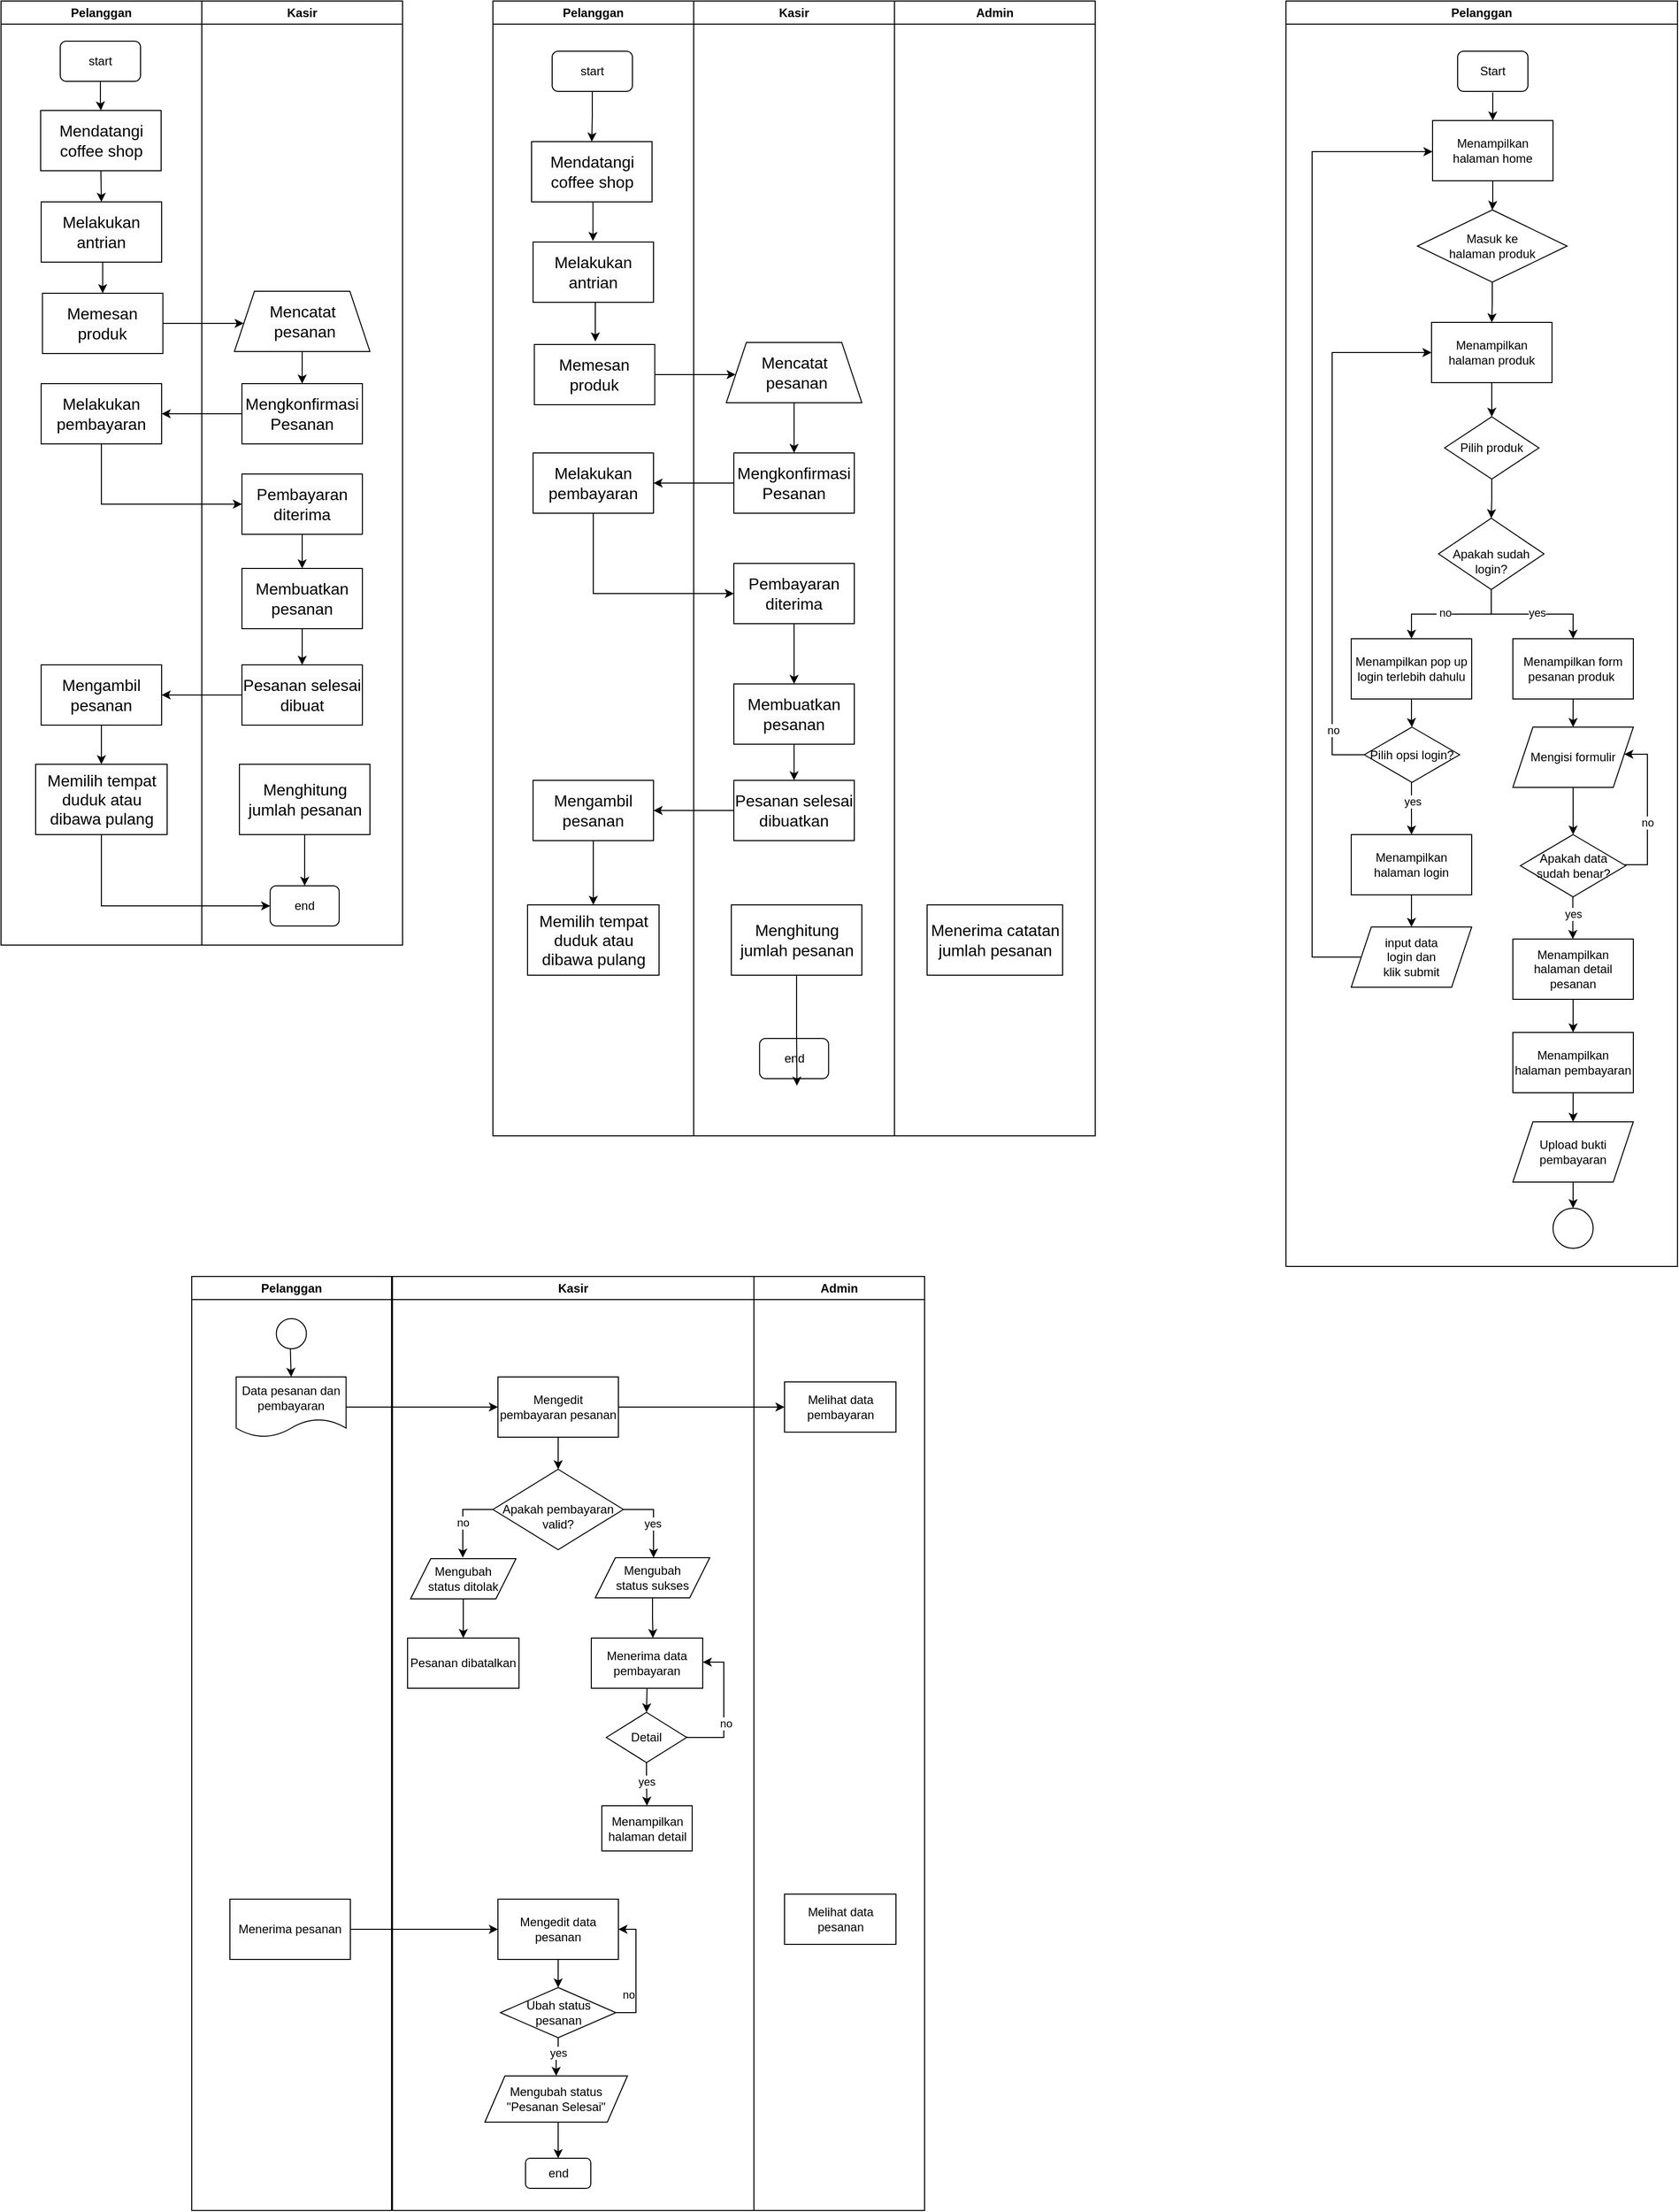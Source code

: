 <mxfile version="22.1.8" type="github">
  <diagram name="arsi -berjalan" id="NJvHbYUtmTnHZ8qLv1Gm">
    <mxGraphModel dx="1706" dy="1086" grid="1" gridSize="10" guides="1" tooltips="1" connect="1" arrows="1" fold="1" page="1" pageScale="1" pageWidth="827" pageHeight="1169" math="0" shadow="0">
      <root>
        <mxCell id="0" />
        <mxCell id="1" parent="0" />
        <mxCell id="jcb7iHF1FWQuhyqtT_9i-1" value="Pelanggan" style="swimlane;whiteSpace=wrap;html=1;" parent="1" vertex="1">
          <mxGeometry x="80" y="80" width="200" height="940" as="geometry" />
        </mxCell>
        <mxCell id="jcb7iHF1FWQuhyqtT_9i-131" style="edgeStyle=orthogonalEdgeStyle;rounded=0;orthogonalLoop=1;jettySize=auto;html=1;exitX=0.5;exitY=1;exitDx=0;exitDy=0;entryX=0.5;entryY=0;entryDx=0;entryDy=0;" parent="jcb7iHF1FWQuhyqtT_9i-1" source="jcb7iHF1FWQuhyqtT_9i-12" target="jcb7iHF1FWQuhyqtT_9i-31" edge="1">
          <mxGeometry relative="1" as="geometry" />
        </mxCell>
        <mxCell id="jcb7iHF1FWQuhyqtT_9i-12" value="&lt;span style=&quot;color: rgb(0, 0, 0); font-family: Helvetica; font-size: 16px; font-style: normal; font-variant-ligatures: normal; font-variant-caps: normal; font-weight: 400; letter-spacing: normal; orphans: 2; text-align: center; text-indent: 0px; text-transform: none; widows: 2; word-spacing: 0px; -webkit-text-stroke-width: 0px; background-color: rgb(251, 251, 251); text-decoration-thickness: initial; text-decoration-style: initial; text-decoration-color: initial; float: none; display: inline !important;&quot;&gt;Mendatangi coffee shop&lt;/span&gt;" style="rounded=0;whiteSpace=wrap;html=1;" parent="jcb7iHF1FWQuhyqtT_9i-1" vertex="1">
          <mxGeometry x="39.5" y="109" width="120" height="60" as="geometry" />
        </mxCell>
        <mxCell id="jcb7iHF1FWQuhyqtT_9i-14" value="&lt;span style=&quot;color: rgb(0, 0, 0); font-family: Helvetica; font-size: 16px; font-style: normal; font-variant-ligatures: normal; font-variant-caps: normal; font-weight: 400; letter-spacing: normal; orphans: 2; text-align: center; text-indent: 0px; text-transform: none; widows: 2; word-spacing: 0px; -webkit-text-stroke-width: 0px; background-color: rgb(251, 251, 251); text-decoration-thickness: initial; text-decoration-style: initial; text-decoration-color: initial; float: none; display: inline !important;&quot;&gt;Memesan produk&lt;/span&gt;" style="rounded=0;whiteSpace=wrap;html=1;" parent="jcb7iHF1FWQuhyqtT_9i-1" vertex="1">
          <mxGeometry x="41.27" y="291" width="120" height="60" as="geometry" />
        </mxCell>
        <mxCell id="jcb7iHF1FWQuhyqtT_9i-19" style="edgeStyle=orthogonalEdgeStyle;rounded=0;orthogonalLoop=1;jettySize=auto;html=1;entryX=0.5;entryY=0;entryDx=0;entryDy=0;" parent="jcb7iHF1FWQuhyqtT_9i-1" source="jcb7iHF1FWQuhyqtT_9i-20" target="jcb7iHF1FWQuhyqtT_9i-12" edge="1">
          <mxGeometry relative="1" as="geometry" />
        </mxCell>
        <mxCell id="jcb7iHF1FWQuhyqtT_9i-20" value="start" style="rounded=1;whiteSpace=wrap;html=1;" parent="jcb7iHF1FWQuhyqtT_9i-1" vertex="1">
          <mxGeometry x="59" y="40" width="80" height="40" as="geometry" />
        </mxCell>
        <mxCell id="jcb7iHF1FWQuhyqtT_9i-133" style="edgeStyle=orthogonalEdgeStyle;rounded=0;orthogonalLoop=1;jettySize=auto;html=1;exitX=0.5;exitY=1;exitDx=0;exitDy=0;entryX=0.5;entryY=0;entryDx=0;entryDy=0;" parent="jcb7iHF1FWQuhyqtT_9i-1" source="jcb7iHF1FWQuhyqtT_9i-31" target="jcb7iHF1FWQuhyqtT_9i-14" edge="1">
          <mxGeometry relative="1" as="geometry" />
        </mxCell>
        <mxCell id="jcb7iHF1FWQuhyqtT_9i-31" value="&lt;span style=&quot;color: rgb(0, 0, 0); font-family: Helvetica; font-size: 16px; font-style: normal; font-variant-ligatures: normal; font-variant-caps: normal; font-weight: 400; letter-spacing: normal; orphans: 2; text-align: center; text-indent: 0px; text-transform: none; widows: 2; word-spacing: 0px; -webkit-text-stroke-width: 0px; background-color: rgb(251, 251, 251); text-decoration-thickness: initial; text-decoration-style: initial; text-decoration-color: initial; float: none; display: inline !important;&quot;&gt;Melakukan antrian&lt;/span&gt;" style="rounded=0;whiteSpace=wrap;html=1;" parent="jcb7iHF1FWQuhyqtT_9i-1" vertex="1">
          <mxGeometry x="40" y="200" width="120" height="60" as="geometry" />
        </mxCell>
        <mxCell id="jcb7iHF1FWQuhyqtT_9i-77" value="&lt;span style=&quot;color: rgb(0, 0, 0); font-family: Helvetica; font-size: 16px; font-style: normal; font-variant-ligatures: normal; font-variant-caps: normal; font-weight: 400; letter-spacing: normal; orphans: 2; text-align: center; text-indent: 0px; text-transform: none; widows: 2; word-spacing: 0px; -webkit-text-stroke-width: 0px; background-color: rgb(251, 251, 251); text-decoration-thickness: initial; text-decoration-style: initial; text-decoration-color: initial; float: none; display: inline !important;&quot;&gt;Melakukan pembayaran&lt;/span&gt;" style="rounded=0;whiteSpace=wrap;html=1;" parent="jcb7iHF1FWQuhyqtT_9i-1" vertex="1">
          <mxGeometry x="40" y="381" width="120" height="60" as="geometry" />
        </mxCell>
        <mxCell id="jcb7iHF1FWQuhyqtT_9i-93" style="edgeStyle=orthogonalEdgeStyle;rounded=0;orthogonalLoop=1;jettySize=auto;html=1;exitX=0.5;exitY=1;exitDx=0;exitDy=0;" parent="jcb7iHF1FWQuhyqtT_9i-1" source="jcb7iHF1FWQuhyqtT_9i-79" target="jcb7iHF1FWQuhyqtT_9i-88" edge="1">
          <mxGeometry relative="1" as="geometry" />
        </mxCell>
        <mxCell id="jcb7iHF1FWQuhyqtT_9i-79" value="&lt;span style=&quot;color: rgb(0, 0, 0); font-family: Helvetica; font-size: 16px; font-style: normal; font-variant-ligatures: normal; font-variant-caps: normal; font-weight: 400; letter-spacing: normal; orphans: 2; text-align: center; text-indent: 0px; text-transform: none; widows: 2; word-spacing: 0px; -webkit-text-stroke-width: 0px; background-color: rgb(251, 251, 251); text-decoration-thickness: initial; text-decoration-style: initial; text-decoration-color: initial; float: none; display: inline !important;&quot;&gt;Mengambil pesanan&lt;/span&gt;" style="rounded=0;whiteSpace=wrap;html=1;" parent="jcb7iHF1FWQuhyqtT_9i-1" vertex="1">
          <mxGeometry x="40" y="661" width="120" height="60" as="geometry" />
        </mxCell>
        <mxCell id="jcb7iHF1FWQuhyqtT_9i-88" value="&lt;span style=&quot;color: rgb(0, 0, 0); font-family: Helvetica; font-size: 16px; font-style: normal; font-variant-ligatures: normal; font-variant-caps: normal; font-weight: 400; letter-spacing: normal; orphans: 2; text-align: center; text-indent: 0px; text-transform: none; widows: 2; word-spacing: 0px; -webkit-text-stroke-width: 0px; background-color: rgb(251, 251, 251); text-decoration-thickness: initial; text-decoration-style: initial; text-decoration-color: initial; float: none; display: inline !important;&quot;&gt;Memilih tempat duduk atau dibawa pulang&lt;/span&gt;" style="rounded=0;whiteSpace=wrap;html=1;" parent="jcb7iHF1FWQuhyqtT_9i-1" vertex="1">
          <mxGeometry x="34.5" y="760" width="131" height="70" as="geometry" />
        </mxCell>
        <mxCell id="jcb7iHF1FWQuhyqtT_9i-21" value="Kasir" style="swimlane;whiteSpace=wrap;html=1;" parent="1" vertex="1">
          <mxGeometry x="280" y="80" width="200" height="940" as="geometry" />
        </mxCell>
        <mxCell id="jcb7iHF1FWQuhyqtT_9i-70" value="&lt;span style=&quot;font-size: 16px;&quot;&gt;Mencatat Form pesanan&lt;/span&gt;" style="shape=document;whiteSpace=wrap;html=1;boundedLbl=1;" parent="jcb7iHF1FWQuhyqtT_9i-21" vertex="1">
          <mxGeometry x="53.75" y="305" width="92" height="40" as="geometry" />
        </mxCell>
        <mxCell id="jcb7iHF1FWQuhyqtT_9i-76" style="edgeStyle=orthogonalEdgeStyle;rounded=0;orthogonalLoop=1;jettySize=auto;html=1;exitX=0.5;exitY=1;exitDx=0;exitDy=0;" parent="jcb7iHF1FWQuhyqtT_9i-21" source="jcb7iHF1FWQuhyqtT_9i-74" target="jcb7iHF1FWQuhyqtT_9i-15" edge="1">
          <mxGeometry relative="1" as="geometry" />
        </mxCell>
        <mxCell id="jcb7iHF1FWQuhyqtT_9i-74" value="&lt;span style=&quot;color: rgb(0, 0, 0); font-family: Helvetica; font-size: 16px; font-style: normal; font-variant-ligatures: normal; font-variant-caps: normal; font-weight: 400; letter-spacing: normal; orphans: 2; text-align: center; text-indent: 0px; text-transform: none; widows: 2; word-spacing: 0px; -webkit-text-stroke-width: 0px; background-color: rgb(251, 251, 251); text-decoration-thickness: initial; text-decoration-style: initial; text-decoration-color: initial; float: none; display: inline !important;&quot;&gt;Mencatat&lt;br&gt;&amp;nbsp;pesanan&lt;/span&gt;" style="shape=trapezoid;perimeter=trapezoidPerimeter;whiteSpace=wrap;html=1;fixedSize=1;" parent="jcb7iHF1FWQuhyqtT_9i-21" vertex="1">
          <mxGeometry x="32.5" y="289" width="135" height="60" as="geometry" />
        </mxCell>
        <mxCell id="jcb7iHF1FWQuhyqtT_9i-46" value="end" style="rounded=1;whiteSpace=wrap;html=1;" parent="jcb7iHF1FWQuhyqtT_9i-21" vertex="1">
          <mxGeometry x="68.12" y="881" width="68.75" height="40" as="geometry" />
        </mxCell>
        <mxCell id="jcb7iHF1FWQuhyqtT_9i-15" value="&lt;span style=&quot;color: rgb(0, 0, 0); font-family: Helvetica; font-size: 16px; font-style: normal; font-variant-ligatures: normal; font-variant-caps: normal; font-weight: 400; letter-spacing: normal; orphans: 2; text-align: center; text-indent: 0px; text-transform: none; widows: 2; word-spacing: 0px; -webkit-text-stroke-width: 0px; background-color: rgb(251, 251, 251); text-decoration-thickness: initial; text-decoration-style: initial; text-decoration-color: initial; float: none; display: inline !important;&quot;&gt;Mengkonfirmasi Pesanan&lt;/span&gt;" style="rounded=0;whiteSpace=wrap;html=1;" parent="jcb7iHF1FWQuhyqtT_9i-21" vertex="1">
          <mxGeometry x="40" y="381" width="120" height="60" as="geometry" />
        </mxCell>
        <mxCell id="jcb7iHF1FWQuhyqtT_9i-85" style="edgeStyle=orthogonalEdgeStyle;rounded=0;orthogonalLoop=1;jettySize=auto;html=1;exitX=0.5;exitY=1;exitDx=0;exitDy=0;" parent="jcb7iHF1FWQuhyqtT_9i-21" source="jcb7iHF1FWQuhyqtT_9i-81" target="jcb7iHF1FWQuhyqtT_9i-84" edge="1">
          <mxGeometry relative="1" as="geometry" />
        </mxCell>
        <mxCell id="jcb7iHF1FWQuhyqtT_9i-81" value="&lt;span style=&quot;color: rgb(0, 0, 0); font-family: Helvetica; font-size: 16px; font-style: normal; font-variant-ligatures: normal; font-variant-caps: normal; font-weight: 400; letter-spacing: normal; orphans: 2; text-align: center; text-indent: 0px; text-transform: none; widows: 2; word-spacing: 0px; -webkit-text-stroke-width: 0px; background-color: rgb(251, 251, 251); text-decoration-thickness: initial; text-decoration-style: initial; text-decoration-color: initial; float: none; display: inline !important;&quot;&gt;Pembayaran diterima&lt;/span&gt;" style="rounded=0;whiteSpace=wrap;html=1;" parent="jcb7iHF1FWQuhyqtT_9i-21" vertex="1">
          <mxGeometry x="40" y="471" width="120" height="60" as="geometry" />
        </mxCell>
        <mxCell id="jcb7iHF1FWQuhyqtT_9i-97" style="edgeStyle=orthogonalEdgeStyle;rounded=0;orthogonalLoop=1;jettySize=auto;html=1;exitX=0.5;exitY=1;exitDx=0;exitDy=0;entryX=0.5;entryY=0;entryDx=0;entryDy=0;" parent="jcb7iHF1FWQuhyqtT_9i-21" source="jcb7iHF1FWQuhyqtT_9i-84" target="jcb7iHF1FWQuhyqtT_9i-86" edge="1">
          <mxGeometry relative="1" as="geometry" />
        </mxCell>
        <mxCell id="jcb7iHF1FWQuhyqtT_9i-84" value="&lt;span style=&quot;color: rgb(0, 0, 0); font-family: Helvetica; font-size: 16px; font-style: normal; font-variant-ligatures: normal; font-variant-caps: normal; font-weight: 400; letter-spacing: normal; orphans: 2; text-align: center; text-indent: 0px; text-transform: none; widows: 2; word-spacing: 0px; -webkit-text-stroke-width: 0px; background-color: rgb(251, 251, 251); text-decoration-thickness: initial; text-decoration-style: initial; text-decoration-color: initial; float: none; display: inline !important;&quot;&gt;Membuatkan pesanan&lt;/span&gt;" style="rounded=0;whiteSpace=wrap;html=1;" parent="jcb7iHF1FWQuhyqtT_9i-21" vertex="1">
          <mxGeometry x="40" y="565" width="120" height="60" as="geometry" />
        </mxCell>
        <mxCell id="jcb7iHF1FWQuhyqtT_9i-86" value="&lt;span style=&quot;color: rgb(0, 0, 0); font-family: Helvetica; font-size: 16px; font-style: normal; font-variant-ligatures: normal; font-variant-caps: normal; font-weight: 400; letter-spacing: normal; orphans: 2; text-align: center; text-indent: 0px; text-transform: none; widows: 2; word-spacing: 0px; -webkit-text-stroke-width: 0px; background-color: rgb(251, 251, 251); text-decoration-thickness: initial; text-decoration-style: initial; text-decoration-color: initial; float: none; display: inline !important;&quot;&gt;Pesanan selesai dibuat&lt;/span&gt;" style="rounded=0;whiteSpace=wrap;html=1;" parent="jcb7iHF1FWQuhyqtT_9i-21" vertex="1">
          <mxGeometry x="40" y="661" width="120" height="60" as="geometry" />
        </mxCell>
        <mxCell id="jcb7iHF1FWQuhyqtT_9i-134" style="edgeStyle=orthogonalEdgeStyle;rounded=0;orthogonalLoop=1;jettySize=auto;html=1;exitX=0.5;exitY=1;exitDx=0;exitDy=0;" parent="jcb7iHF1FWQuhyqtT_9i-21" source="jcb7iHF1FWQuhyqtT_9i-94" target="jcb7iHF1FWQuhyqtT_9i-46" edge="1">
          <mxGeometry relative="1" as="geometry" />
        </mxCell>
        <mxCell id="jcb7iHF1FWQuhyqtT_9i-94" value="&lt;span style=&quot;color: rgb(0, 0, 0); font-family: Helvetica; font-size: 16px; font-style: normal; font-variant-ligatures: normal; font-variant-caps: normal; font-weight: 400; letter-spacing: normal; orphans: 2; text-align: center; text-indent: 0px; text-transform: none; widows: 2; word-spacing: 0px; -webkit-text-stroke-width: 0px; background-color: rgb(251, 251, 251); text-decoration-thickness: initial; text-decoration-style: initial; text-decoration-color: initial; float: none; display: inline !important;&quot;&gt;Menghitung jumlah pesanan&lt;/span&gt;" style="rounded=0;whiteSpace=wrap;html=1;" parent="jcb7iHF1FWQuhyqtT_9i-21" vertex="1">
          <mxGeometry x="37.5" y="760" width="130" height="70" as="geometry" />
        </mxCell>
        <mxCell id="jcb7iHF1FWQuhyqtT_9i-69" style="edgeStyle=orthogonalEdgeStyle;rounded=0;orthogonalLoop=1;jettySize=auto;html=1;exitX=1;exitY=0.5;exitDx=0;exitDy=0;entryX=0.069;entryY=0.533;entryDx=0;entryDy=0;entryPerimeter=0;" parent="1" source="jcb7iHF1FWQuhyqtT_9i-14" target="jcb7iHF1FWQuhyqtT_9i-74" edge="1">
          <mxGeometry relative="1" as="geometry">
            <mxPoint x="201.27" y="401" as="sourcePoint" />
            <mxPoint x="310" y="401" as="targetPoint" />
          </mxGeometry>
        </mxCell>
        <mxCell id="jcb7iHF1FWQuhyqtT_9i-78" style="edgeStyle=orthogonalEdgeStyle;rounded=0;orthogonalLoop=1;jettySize=auto;html=1;exitX=0;exitY=0.5;exitDx=0;exitDy=0;entryX=1;entryY=0.5;entryDx=0;entryDy=0;" parent="1" source="jcb7iHF1FWQuhyqtT_9i-15" target="jcb7iHF1FWQuhyqtT_9i-77" edge="1">
          <mxGeometry relative="1" as="geometry" />
        </mxCell>
        <mxCell id="jcb7iHF1FWQuhyqtT_9i-83" style="edgeStyle=orthogonalEdgeStyle;rounded=0;orthogonalLoop=1;jettySize=auto;html=1;exitX=0.5;exitY=1;exitDx=0;exitDy=0;entryX=0;entryY=0.5;entryDx=0;entryDy=0;" parent="1" source="jcb7iHF1FWQuhyqtT_9i-77" target="jcb7iHF1FWQuhyqtT_9i-81" edge="1">
          <mxGeometry relative="1" as="geometry" />
        </mxCell>
        <mxCell id="jcb7iHF1FWQuhyqtT_9i-87" style="edgeStyle=orthogonalEdgeStyle;rounded=0;orthogonalLoop=1;jettySize=auto;html=1;exitX=0;exitY=0.5;exitDx=0;exitDy=0;entryX=1;entryY=0.5;entryDx=0;entryDy=0;" parent="1" source="jcb7iHF1FWQuhyqtT_9i-86" target="jcb7iHF1FWQuhyqtT_9i-79" edge="1">
          <mxGeometry relative="1" as="geometry" />
        </mxCell>
        <mxCell id="jcb7iHF1FWQuhyqtT_9i-99" value="Pelanggan" style="swimlane;whiteSpace=wrap;html=1;" parent="1" vertex="1">
          <mxGeometry x="570" y="80" width="200" height="1130" as="geometry" />
        </mxCell>
        <mxCell id="jcb7iHF1FWQuhyqtT_9i-100" value="&lt;span style=&quot;color: rgb(0, 0, 0); font-family: Helvetica; font-size: 16px; font-style: normal; font-variant-ligatures: normal; font-variant-caps: normal; font-weight: 400; letter-spacing: normal; orphans: 2; text-align: center; text-indent: 0px; text-transform: none; widows: 2; word-spacing: 0px; -webkit-text-stroke-width: 0px; background-color: rgb(251, 251, 251); text-decoration-thickness: initial; text-decoration-style: initial; text-decoration-color: initial; float: none; display: inline !important;&quot;&gt;Mendatangi coffee shop&lt;/span&gt;" style="rounded=0;whiteSpace=wrap;html=1;" parent="jcb7iHF1FWQuhyqtT_9i-99" vertex="1">
          <mxGeometry x="38.5" y="140" width="120" height="60" as="geometry" />
        </mxCell>
        <mxCell id="jcb7iHF1FWQuhyqtT_9i-101" value="&lt;span style=&quot;color: rgb(0, 0, 0); font-family: Helvetica; font-size: 16px; font-style: normal; font-variant-ligatures: normal; font-variant-caps: normal; font-weight: 400; letter-spacing: normal; orphans: 2; text-align: center; text-indent: 0px; text-transform: none; widows: 2; word-spacing: 0px; -webkit-text-stroke-width: 0px; background-color: rgb(251, 251, 251); text-decoration-thickness: initial; text-decoration-style: initial; text-decoration-color: initial; float: none; display: inline !important;&quot;&gt;Memesan produk&lt;/span&gt;" style="rounded=0;whiteSpace=wrap;html=1;" parent="jcb7iHF1FWQuhyqtT_9i-99" vertex="1">
          <mxGeometry x="41.27" y="342" width="120" height="60" as="geometry" />
        </mxCell>
        <mxCell id="jcb7iHF1FWQuhyqtT_9i-102" style="edgeStyle=orthogonalEdgeStyle;rounded=0;orthogonalLoop=1;jettySize=auto;html=1;entryX=0.5;entryY=0;entryDx=0;entryDy=0;" parent="jcb7iHF1FWQuhyqtT_9i-99" source="jcb7iHF1FWQuhyqtT_9i-103" target="jcb7iHF1FWQuhyqtT_9i-100" edge="1">
          <mxGeometry relative="1" as="geometry" />
        </mxCell>
        <mxCell id="jcb7iHF1FWQuhyqtT_9i-103" value="start" style="rounded=1;whiteSpace=wrap;html=1;" parent="jcb7iHF1FWQuhyqtT_9i-99" vertex="1">
          <mxGeometry x="59" y="50" width="80" height="40" as="geometry" />
        </mxCell>
        <mxCell id="jcb7iHF1FWQuhyqtT_9i-104" value="&lt;span style=&quot;color: rgb(0, 0, 0); font-family: Helvetica; font-size: 16px; font-style: normal; font-variant-ligatures: normal; font-variant-caps: normal; font-weight: 400; letter-spacing: normal; orphans: 2; text-align: center; text-indent: 0px; text-transform: none; widows: 2; word-spacing: 0px; -webkit-text-stroke-width: 0px; background-color: rgb(251, 251, 251); text-decoration-thickness: initial; text-decoration-style: initial; text-decoration-color: initial; float: none; display: inline !important;&quot;&gt;Melakukan antrian&lt;/span&gt;" style="rounded=0;whiteSpace=wrap;html=1;" parent="jcb7iHF1FWQuhyqtT_9i-99" vertex="1">
          <mxGeometry x="40" y="240" width="120" height="60" as="geometry" />
        </mxCell>
        <mxCell id="jcb7iHF1FWQuhyqtT_9i-105" style="edgeStyle=orthogonalEdgeStyle;rounded=0;orthogonalLoop=1;jettySize=auto;html=1;exitX=0.5;exitY=1;exitDx=0;exitDy=0;entryX=0.464;entryY=-0.017;entryDx=0;entryDy=0;entryPerimeter=0;" parent="jcb7iHF1FWQuhyqtT_9i-99" edge="1">
          <mxGeometry relative="1" as="geometry">
            <mxPoint x="102.5" y="200" as="sourcePoint" />
            <mxPoint x="99.68" y="238.98" as="targetPoint" />
          </mxGeometry>
        </mxCell>
        <mxCell id="jcb7iHF1FWQuhyqtT_9i-106" style="edgeStyle=orthogonalEdgeStyle;rounded=0;orthogonalLoop=1;jettySize=auto;html=1;exitX=0.5;exitY=1;exitDx=0;exitDy=0;entryX=0.448;entryY=-0.05;entryDx=0;entryDy=0;entryPerimeter=0;" parent="jcb7iHF1FWQuhyqtT_9i-99" edge="1">
          <mxGeometry relative="1" as="geometry">
            <mxPoint x="107" y="300" as="sourcePoint" />
            <mxPoint x="102.03" y="339" as="targetPoint" />
          </mxGeometry>
        </mxCell>
        <mxCell id="jcb7iHF1FWQuhyqtT_9i-107" value="&lt;span style=&quot;color: rgb(0, 0, 0); font-family: Helvetica; font-size: 16px; font-style: normal; font-variant-ligatures: normal; font-variant-caps: normal; font-weight: 400; letter-spacing: normal; orphans: 2; text-align: center; text-indent: 0px; text-transform: none; widows: 2; word-spacing: 0px; -webkit-text-stroke-width: 0px; background-color: rgb(251, 251, 251); text-decoration-thickness: initial; text-decoration-style: initial; text-decoration-color: initial; float: none; display: inline !important;&quot;&gt;Melakukan pembayaran&lt;/span&gt;" style="rounded=0;whiteSpace=wrap;html=1;" parent="jcb7iHF1FWQuhyqtT_9i-99" vertex="1">
          <mxGeometry x="40" y="450" width="120" height="60" as="geometry" />
        </mxCell>
        <mxCell id="jcb7iHF1FWQuhyqtT_9i-108" style="edgeStyle=orthogonalEdgeStyle;rounded=0;orthogonalLoop=1;jettySize=auto;html=1;exitX=0.5;exitY=1;exitDx=0;exitDy=0;" parent="jcb7iHF1FWQuhyqtT_9i-99" source="jcb7iHF1FWQuhyqtT_9i-109" target="jcb7iHF1FWQuhyqtT_9i-110" edge="1">
          <mxGeometry relative="1" as="geometry" />
        </mxCell>
        <mxCell id="jcb7iHF1FWQuhyqtT_9i-109" value="&lt;span style=&quot;color: rgb(0, 0, 0); font-family: Helvetica; font-size: 16px; font-style: normal; font-variant-ligatures: normal; font-variant-caps: normal; font-weight: 400; letter-spacing: normal; orphans: 2; text-align: center; text-indent: 0px; text-transform: none; widows: 2; word-spacing: 0px; -webkit-text-stroke-width: 0px; background-color: rgb(251, 251, 251); text-decoration-thickness: initial; text-decoration-style: initial; text-decoration-color: initial; float: none; display: inline !important;&quot;&gt;Mengambil pesanan&lt;/span&gt;" style="rounded=0;whiteSpace=wrap;html=1;" parent="jcb7iHF1FWQuhyqtT_9i-99" vertex="1">
          <mxGeometry x="40" y="776" width="120" height="60" as="geometry" />
        </mxCell>
        <mxCell id="jcb7iHF1FWQuhyqtT_9i-110" value="&lt;span style=&quot;color: rgb(0, 0, 0); font-family: Helvetica; font-size: 16px; font-style: normal; font-variant-ligatures: normal; font-variant-caps: normal; font-weight: 400; letter-spacing: normal; orphans: 2; text-align: center; text-indent: 0px; text-transform: none; widows: 2; word-spacing: 0px; -webkit-text-stroke-width: 0px; background-color: rgb(251, 251, 251); text-decoration-thickness: initial; text-decoration-style: initial; text-decoration-color: initial; float: none; display: inline !important;&quot;&gt;Memilih tempat duduk atau dibawa pulang&lt;/span&gt;" style="rounded=0;whiteSpace=wrap;html=1;" parent="jcb7iHF1FWQuhyqtT_9i-99" vertex="1">
          <mxGeometry x="34.5" y="900" width="131" height="70" as="geometry" />
        </mxCell>
        <mxCell id="jcb7iHF1FWQuhyqtT_9i-111" value="Kasir" style="swimlane;whiteSpace=wrap;html=1;" parent="1" vertex="1">
          <mxGeometry x="770" y="80" width="200" height="1130" as="geometry" />
        </mxCell>
        <mxCell id="jcb7iHF1FWQuhyqtT_9i-112" value="&lt;span style=&quot;font-size: 16px;&quot;&gt;Mencatat Form pesanan&lt;/span&gt;" style="shape=document;whiteSpace=wrap;html=1;boundedLbl=1;" parent="jcb7iHF1FWQuhyqtT_9i-111" vertex="1">
          <mxGeometry x="53.75" y="356" width="92" height="40" as="geometry" />
        </mxCell>
        <mxCell id="jcb7iHF1FWQuhyqtT_9i-113" style="edgeStyle=orthogonalEdgeStyle;rounded=0;orthogonalLoop=1;jettySize=auto;html=1;exitX=0.5;exitY=1;exitDx=0;exitDy=0;" parent="jcb7iHF1FWQuhyqtT_9i-111" source="jcb7iHF1FWQuhyqtT_9i-114" target="jcb7iHF1FWQuhyqtT_9i-116" edge="1">
          <mxGeometry relative="1" as="geometry" />
        </mxCell>
        <mxCell id="jcb7iHF1FWQuhyqtT_9i-114" value="&lt;span style=&quot;color: rgb(0, 0, 0); font-family: Helvetica; font-size: 16px; font-style: normal; font-variant-ligatures: normal; font-variant-caps: normal; font-weight: 400; letter-spacing: normal; orphans: 2; text-align: center; text-indent: 0px; text-transform: none; widows: 2; word-spacing: 0px; -webkit-text-stroke-width: 0px; background-color: rgb(251, 251, 251); text-decoration-thickness: initial; text-decoration-style: initial; text-decoration-color: initial; float: none; display: inline !important;&quot;&gt;Mencatat&lt;br&gt;&amp;nbsp;pesanan&lt;/span&gt;" style="shape=trapezoid;perimeter=trapezoidPerimeter;whiteSpace=wrap;html=1;fixedSize=1;" parent="jcb7iHF1FWQuhyqtT_9i-111" vertex="1">
          <mxGeometry x="32.5" y="340" width="135" height="60" as="geometry" />
        </mxCell>
        <mxCell id="jcb7iHF1FWQuhyqtT_9i-115" value="end" style="rounded=1;whiteSpace=wrap;html=1;" parent="jcb7iHF1FWQuhyqtT_9i-111" vertex="1">
          <mxGeometry x="65.63" y="1033" width="68.75" height="40" as="geometry" />
        </mxCell>
        <mxCell id="jcb7iHF1FWQuhyqtT_9i-116" value="&lt;span style=&quot;color: rgb(0, 0, 0); font-family: Helvetica; font-size: 16px; font-style: normal; font-variant-ligatures: normal; font-variant-caps: normal; font-weight: 400; letter-spacing: normal; orphans: 2; text-align: center; text-indent: 0px; text-transform: none; widows: 2; word-spacing: 0px; -webkit-text-stroke-width: 0px; background-color: rgb(251, 251, 251); text-decoration-thickness: initial; text-decoration-style: initial; text-decoration-color: initial; float: none; display: inline !important;&quot;&gt;Mengkonfirmasi Pesanan&lt;/span&gt;" style="rounded=0;whiteSpace=wrap;html=1;" parent="jcb7iHF1FWQuhyqtT_9i-111" vertex="1">
          <mxGeometry x="40" y="450" width="120" height="60" as="geometry" />
        </mxCell>
        <mxCell id="jcb7iHF1FWQuhyqtT_9i-117" style="edgeStyle=orthogonalEdgeStyle;rounded=0;orthogonalLoop=1;jettySize=auto;html=1;exitX=0.5;exitY=1;exitDx=0;exitDy=0;" parent="jcb7iHF1FWQuhyqtT_9i-111" source="jcb7iHF1FWQuhyqtT_9i-118" target="jcb7iHF1FWQuhyqtT_9i-120" edge="1">
          <mxGeometry relative="1" as="geometry" />
        </mxCell>
        <mxCell id="jcb7iHF1FWQuhyqtT_9i-118" value="&lt;span style=&quot;color: rgb(0, 0, 0); font-family: Helvetica; font-size: 16px; font-style: normal; font-variant-ligatures: normal; font-variant-caps: normal; font-weight: 400; letter-spacing: normal; orphans: 2; text-align: center; text-indent: 0px; text-transform: none; widows: 2; word-spacing: 0px; -webkit-text-stroke-width: 0px; background-color: rgb(251, 251, 251); text-decoration-thickness: initial; text-decoration-style: initial; text-decoration-color: initial; float: none; display: inline !important;&quot;&gt;Pembayaran diterima&lt;/span&gt;" style="rounded=0;whiteSpace=wrap;html=1;" parent="jcb7iHF1FWQuhyqtT_9i-111" vertex="1">
          <mxGeometry x="40" y="560" width="120" height="60" as="geometry" />
        </mxCell>
        <mxCell id="jcb7iHF1FWQuhyqtT_9i-119" style="edgeStyle=orthogonalEdgeStyle;rounded=0;orthogonalLoop=1;jettySize=auto;html=1;exitX=0.5;exitY=1;exitDx=0;exitDy=0;entryX=0.5;entryY=0;entryDx=0;entryDy=0;" parent="jcb7iHF1FWQuhyqtT_9i-111" source="jcb7iHF1FWQuhyqtT_9i-120" target="jcb7iHF1FWQuhyqtT_9i-121" edge="1">
          <mxGeometry relative="1" as="geometry" />
        </mxCell>
        <mxCell id="jcb7iHF1FWQuhyqtT_9i-120" value="&lt;span style=&quot;color: rgb(0, 0, 0); font-family: Helvetica; font-size: 16px; font-style: normal; font-variant-ligatures: normal; font-variant-caps: normal; font-weight: 400; letter-spacing: normal; orphans: 2; text-align: center; text-indent: 0px; text-transform: none; widows: 2; word-spacing: 0px; -webkit-text-stroke-width: 0px; background-color: rgb(251, 251, 251); text-decoration-thickness: initial; text-decoration-style: initial; text-decoration-color: initial; float: none; display: inline !important;&quot;&gt;Membuatkan pesanan&lt;/span&gt;" style="rounded=0;whiteSpace=wrap;html=1;" parent="jcb7iHF1FWQuhyqtT_9i-111" vertex="1">
          <mxGeometry x="40" y="680" width="120" height="60" as="geometry" />
        </mxCell>
        <mxCell id="jcb7iHF1FWQuhyqtT_9i-121" value="&lt;span style=&quot;color: rgb(0, 0, 0); font-family: Helvetica; font-size: 16px; font-style: normal; font-variant-ligatures: normal; font-variant-caps: normal; font-weight: 400; letter-spacing: normal; orphans: 2; text-align: center; text-indent: 0px; text-transform: none; widows: 2; word-spacing: 0px; -webkit-text-stroke-width: 0px; background-color: rgb(251, 251, 251); text-decoration-thickness: initial; text-decoration-style: initial; text-decoration-color: initial; float: none; display: inline !important;&quot;&gt;Pesanan selesai dibuatkan&lt;/span&gt;" style="rounded=0;whiteSpace=wrap;html=1;" parent="jcb7iHF1FWQuhyqtT_9i-111" vertex="1">
          <mxGeometry x="40" y="776" width="120" height="60" as="geometry" />
        </mxCell>
        <mxCell id="jcb7iHF1FWQuhyqtT_9i-122" style="edgeStyle=orthogonalEdgeStyle;rounded=0;orthogonalLoop=1;jettySize=auto;html=1;exitX=0.5;exitY=1;exitDx=0;exitDy=0;" parent="jcb7iHF1FWQuhyqtT_9i-111" source="jcb7iHF1FWQuhyqtT_9i-123" edge="1">
          <mxGeometry relative="1" as="geometry">
            <mxPoint x="102.87" y="1080.0" as="targetPoint" />
          </mxGeometry>
        </mxCell>
        <mxCell id="jcb7iHF1FWQuhyqtT_9i-123" value="&lt;span style=&quot;color: rgb(0, 0, 0); font-family: Helvetica; font-size: 16px; font-style: normal; font-variant-ligatures: normal; font-variant-caps: normal; font-weight: 400; letter-spacing: normal; orphans: 2; text-align: center; text-indent: 0px; text-transform: none; widows: 2; word-spacing: 0px; -webkit-text-stroke-width: 0px; background-color: rgb(251, 251, 251); text-decoration-thickness: initial; text-decoration-style: initial; text-decoration-color: initial; float: none; display: inline !important;&quot;&gt;Menghitung jumlah pesanan&lt;/span&gt;" style="rounded=0;whiteSpace=wrap;html=1;" parent="jcb7iHF1FWQuhyqtT_9i-111" vertex="1">
          <mxGeometry x="37.5" y="900" width="130" height="70" as="geometry" />
        </mxCell>
        <mxCell id="jcb7iHF1FWQuhyqtT_9i-124" value="Admin" style="swimlane;whiteSpace=wrap;html=1;startSize=23;" parent="1" vertex="1">
          <mxGeometry x="970" y="80" width="200" height="1130" as="geometry" />
        </mxCell>
        <mxCell id="jcb7iHF1FWQuhyqtT_9i-125" value="&lt;span style=&quot;color: rgb(0, 0, 0); font-family: Helvetica; font-size: 16px; font-style: normal; font-variant-ligatures: normal; font-variant-caps: normal; font-weight: 400; letter-spacing: normal; orphans: 2; text-align: center; text-indent: 0px; text-transform: none; widows: 2; word-spacing: 0px; -webkit-text-stroke-width: 0px; background-color: rgb(251, 251, 251); text-decoration-thickness: initial; text-decoration-style: initial; text-decoration-color: initial; float: none; display: inline !important;&quot;&gt;Menerima catatan jumlah pesanan&lt;/span&gt;" style="rounded=0;whiteSpace=wrap;html=1;" parent="jcb7iHF1FWQuhyqtT_9i-124" vertex="1">
          <mxGeometry x="32.5" y="900" width="135" height="70" as="geometry" />
        </mxCell>
        <mxCell id="jcb7iHF1FWQuhyqtT_9i-126" style="edgeStyle=orthogonalEdgeStyle;rounded=0;orthogonalLoop=1;jettySize=auto;html=1;exitX=1;exitY=0.5;exitDx=0;exitDy=0;entryX=0.069;entryY=0.533;entryDx=0;entryDy=0;entryPerimeter=0;" parent="1" source="jcb7iHF1FWQuhyqtT_9i-101" target="jcb7iHF1FWQuhyqtT_9i-114" edge="1">
          <mxGeometry relative="1" as="geometry">
            <mxPoint x="691.27" y="452" as="sourcePoint" />
            <mxPoint x="800" y="452" as="targetPoint" />
          </mxGeometry>
        </mxCell>
        <mxCell id="jcb7iHF1FWQuhyqtT_9i-127" style="edgeStyle=orthogonalEdgeStyle;rounded=0;orthogonalLoop=1;jettySize=auto;html=1;exitX=0;exitY=0.5;exitDx=0;exitDy=0;entryX=1;entryY=0.5;entryDx=0;entryDy=0;" parent="1" source="jcb7iHF1FWQuhyqtT_9i-116" target="jcb7iHF1FWQuhyqtT_9i-107" edge="1">
          <mxGeometry relative="1" as="geometry" />
        </mxCell>
        <mxCell id="jcb7iHF1FWQuhyqtT_9i-128" style="edgeStyle=orthogonalEdgeStyle;rounded=0;orthogonalLoop=1;jettySize=auto;html=1;exitX=0.5;exitY=1;exitDx=0;exitDy=0;entryX=0;entryY=0.5;entryDx=0;entryDy=0;" parent="1" source="jcb7iHF1FWQuhyqtT_9i-107" target="jcb7iHF1FWQuhyqtT_9i-118" edge="1">
          <mxGeometry relative="1" as="geometry" />
        </mxCell>
        <mxCell id="jcb7iHF1FWQuhyqtT_9i-129" style="edgeStyle=orthogonalEdgeStyle;rounded=0;orthogonalLoop=1;jettySize=auto;html=1;exitX=0;exitY=0.5;exitDx=0;exitDy=0;entryX=1;entryY=0.5;entryDx=0;entryDy=0;" parent="1" source="jcb7iHF1FWQuhyqtT_9i-121" target="jcb7iHF1FWQuhyqtT_9i-109" edge="1">
          <mxGeometry relative="1" as="geometry" />
        </mxCell>
        <mxCell id="jcb7iHF1FWQuhyqtT_9i-130" style="edgeStyle=orthogonalEdgeStyle;rounded=0;orthogonalLoop=1;jettySize=auto;html=1;exitX=0.5;exitY=1;exitDx=0;exitDy=0;entryX=0;entryY=0.5;entryDx=0;entryDy=0;" parent="1" source="jcb7iHF1FWQuhyqtT_9i-88" target="jcb7iHF1FWQuhyqtT_9i-46" edge="1">
          <mxGeometry relative="1" as="geometry" />
        </mxCell>
        <mxCell id="jcb7iHF1FWQuhyqtT_9i-187" value="Pelanggan" style="swimlane;whiteSpace=wrap;html=1;" parent="1" vertex="1">
          <mxGeometry x="1360" y="80" width="390" height="1260" as="geometry" />
        </mxCell>
        <mxCell id="jcb7iHF1FWQuhyqtT_9i-188" value="" style="edgeStyle=orthogonalEdgeStyle;rounded=0;orthogonalLoop=1;jettySize=auto;html=1;" parent="jcb7iHF1FWQuhyqtT_9i-187" edge="1">
          <mxGeometry relative="1" as="geometry">
            <mxPoint x="206" y="119.0" as="targetPoint" />
            <mxPoint x="206" y="91" as="sourcePoint" />
          </mxGeometry>
        </mxCell>
        <mxCell id="jcb7iHF1FWQuhyqtT_9i-189" value="Start" style="rounded=1;whiteSpace=wrap;html=1;" parent="jcb7iHF1FWQuhyqtT_9i-187" vertex="1">
          <mxGeometry x="171" y="50" width="70" height="40" as="geometry" />
        </mxCell>
        <mxCell id="jcb7iHF1FWQuhyqtT_9i-190" value="" style="edgeStyle=orthogonalEdgeStyle;rounded=0;orthogonalLoop=1;jettySize=auto;html=1;" parent="jcb7iHF1FWQuhyqtT_9i-187" source="jcb7iHF1FWQuhyqtT_9i-191" target="jcb7iHF1FWQuhyqtT_9i-193" edge="1">
          <mxGeometry relative="1" as="geometry" />
        </mxCell>
        <mxCell id="jcb7iHF1FWQuhyqtT_9i-191" value="Menampilkan halaman home" style="rounded=0;whiteSpace=wrap;html=1;" parent="jcb7iHF1FWQuhyqtT_9i-187" vertex="1">
          <mxGeometry x="146" y="119" width="120" height="60" as="geometry" />
        </mxCell>
        <mxCell id="jcb7iHF1FWQuhyqtT_9i-192" value="" style="edgeStyle=orthogonalEdgeStyle;rounded=0;orthogonalLoop=1;jettySize=auto;html=1;" parent="jcb7iHF1FWQuhyqtT_9i-187" source="jcb7iHF1FWQuhyqtT_9i-193" target="jcb7iHF1FWQuhyqtT_9i-195" edge="1">
          <mxGeometry relative="1" as="geometry" />
        </mxCell>
        <mxCell id="jcb7iHF1FWQuhyqtT_9i-193" value="Masuk ke &lt;br&gt;halaman produk" style="rhombus;whiteSpace=wrap;html=1;rounded=0;" parent="jcb7iHF1FWQuhyqtT_9i-187" vertex="1">
          <mxGeometry x="131" y="208" width="149" height="72" as="geometry" />
        </mxCell>
        <mxCell id="jcb7iHF1FWQuhyqtT_9i-194" value="" style="edgeStyle=orthogonalEdgeStyle;rounded=0;orthogonalLoop=1;jettySize=auto;html=1;" parent="jcb7iHF1FWQuhyqtT_9i-187" source="jcb7iHF1FWQuhyqtT_9i-195" target="jcb7iHF1FWQuhyqtT_9i-197" edge="1">
          <mxGeometry relative="1" as="geometry" />
        </mxCell>
        <mxCell id="jcb7iHF1FWQuhyqtT_9i-195" value="Menampilkan halaman produk" style="whiteSpace=wrap;html=1;rounded=0;" parent="jcb7iHF1FWQuhyqtT_9i-187" vertex="1">
          <mxGeometry x="145" y="320" width="120" height="60" as="geometry" />
        </mxCell>
        <mxCell id="jcb7iHF1FWQuhyqtT_9i-196" value="" style="edgeStyle=orthogonalEdgeStyle;rounded=0;orthogonalLoop=1;jettySize=auto;html=1;" parent="jcb7iHF1FWQuhyqtT_9i-187" source="jcb7iHF1FWQuhyqtT_9i-197" target="jcb7iHF1FWQuhyqtT_9i-200" edge="1">
          <mxGeometry relative="1" as="geometry" />
        </mxCell>
        <mxCell id="jcb7iHF1FWQuhyqtT_9i-197" value="Pilih produk" style="rhombus;whiteSpace=wrap;html=1;rounded=0;" parent="jcb7iHF1FWQuhyqtT_9i-187" vertex="1">
          <mxGeometry x="158" y="414" width="94" height="62" as="geometry" />
        </mxCell>
        <mxCell id="jcb7iHF1FWQuhyqtT_9i-198" value="" style="edgeStyle=orthogonalEdgeStyle;rounded=0;orthogonalLoop=1;jettySize=auto;html=1;" parent="jcb7iHF1FWQuhyqtT_9i-187" source="jcb7iHF1FWQuhyqtT_9i-200" target="jcb7iHF1FWQuhyqtT_9i-202" edge="1">
          <mxGeometry relative="1" as="geometry" />
        </mxCell>
        <mxCell id="jcb7iHF1FWQuhyqtT_9i-199" value="yes" style="edgeLabel;html=1;align=center;verticalAlign=middle;resizable=0;points=[];" parent="jcb7iHF1FWQuhyqtT_9i-198" connectable="0" vertex="1">
          <mxGeometry x="0.068" y="2" relative="1" as="geometry">
            <mxPoint as="offset" />
          </mxGeometry>
        </mxCell>
        <mxCell id="jcb7iHF1FWQuhyqtT_9i-200" value="&lt;br&gt;Apakah sudah login?" style="rhombus;whiteSpace=wrap;html=1;rounded=0;" parent="jcb7iHF1FWQuhyqtT_9i-187" vertex="1">
          <mxGeometry x="152" y="515" width="105" height="71" as="geometry" />
        </mxCell>
        <mxCell id="jcb7iHF1FWQuhyqtT_9i-201" style="edgeStyle=orthogonalEdgeStyle;rounded=0;orthogonalLoop=1;jettySize=auto;html=1;entryX=0.5;entryY=0;entryDx=0;entryDy=0;" parent="jcb7iHF1FWQuhyqtT_9i-187" source="jcb7iHF1FWQuhyqtT_9i-202" target="jcb7iHF1FWQuhyqtT_9i-217" edge="1">
          <mxGeometry relative="1" as="geometry" />
        </mxCell>
        <mxCell id="jcb7iHF1FWQuhyqtT_9i-202" value="Menampilkan form pesanan produk&amp;nbsp;" style="whiteSpace=wrap;html=1;rounded=0;" parent="jcb7iHF1FWQuhyqtT_9i-187" vertex="1">
          <mxGeometry x="226" y="635" width="120" height="60" as="geometry" />
        </mxCell>
        <mxCell id="jcb7iHF1FWQuhyqtT_9i-203" value="" style="edgeStyle=orthogonalEdgeStyle;rounded=0;orthogonalLoop=1;jettySize=auto;html=1;" parent="jcb7iHF1FWQuhyqtT_9i-187" source="jcb7iHF1FWQuhyqtT_9i-204" target="jcb7iHF1FWQuhyqtT_9i-211" edge="1">
          <mxGeometry relative="1" as="geometry" />
        </mxCell>
        <mxCell id="jcb7iHF1FWQuhyqtT_9i-204" value="Menampilkan pop up login terlebih dahulu" style="rounded=0;whiteSpace=wrap;html=1;" parent="jcb7iHF1FWQuhyqtT_9i-187" vertex="1">
          <mxGeometry x="65" y="635" width="120" height="60" as="geometry" />
        </mxCell>
        <mxCell id="jcb7iHF1FWQuhyqtT_9i-205" style="edgeStyle=orthogonalEdgeStyle;rounded=0;orthogonalLoop=1;jettySize=auto;html=1;" parent="jcb7iHF1FWQuhyqtT_9i-187" source="jcb7iHF1FWQuhyqtT_9i-200" target="jcb7iHF1FWQuhyqtT_9i-204" edge="1">
          <mxGeometry relative="1" as="geometry">
            <mxPoint x="116" y="668" as="targetPoint" />
          </mxGeometry>
        </mxCell>
        <mxCell id="jcb7iHF1FWQuhyqtT_9i-206" value="&amp;nbsp;no" style="edgeLabel;html=1;align=center;verticalAlign=middle;resizable=0;points=[];" parent="jcb7iHF1FWQuhyqtT_9i-205" connectable="0" vertex="1">
          <mxGeometry x="0.044" y="2" relative="1" as="geometry">
            <mxPoint x="-5" y="-4" as="offset" />
          </mxGeometry>
        </mxCell>
        <mxCell id="jcb7iHF1FWQuhyqtT_9i-207" value="" style="edgeStyle=orthogonalEdgeStyle;rounded=0;orthogonalLoop=1;jettySize=auto;html=1;" parent="jcb7iHF1FWQuhyqtT_9i-187" source="jcb7iHF1FWQuhyqtT_9i-211" edge="1">
          <mxGeometry relative="1" as="geometry">
            <mxPoint x="125" y="830" as="targetPoint" />
          </mxGeometry>
        </mxCell>
        <mxCell id="jcb7iHF1FWQuhyqtT_9i-208" value="yes" style="edgeLabel;html=1;align=center;verticalAlign=middle;resizable=0;points=[];" parent="jcb7iHF1FWQuhyqtT_9i-207" connectable="0" vertex="1">
          <mxGeometry x="-0.272" y="1" relative="1" as="geometry">
            <mxPoint as="offset" />
          </mxGeometry>
        </mxCell>
        <mxCell id="jcb7iHF1FWQuhyqtT_9i-209" style="edgeStyle=orthogonalEdgeStyle;rounded=0;orthogonalLoop=1;jettySize=auto;html=1;exitX=0;exitY=0.5;exitDx=0;exitDy=0;entryX=0;entryY=0.5;entryDx=0;entryDy=0;" parent="jcb7iHF1FWQuhyqtT_9i-187" source="jcb7iHF1FWQuhyqtT_9i-211" target="jcb7iHF1FWQuhyqtT_9i-195" edge="1">
          <mxGeometry relative="1" as="geometry">
            <Array as="points">
              <mxPoint x="46" y="751" />
              <mxPoint x="46" y="350" />
            </Array>
          </mxGeometry>
        </mxCell>
        <mxCell id="jcb7iHF1FWQuhyqtT_9i-210" value="no" style="edgeLabel;html=1;align=center;verticalAlign=middle;resizable=0;points=[];" parent="jcb7iHF1FWQuhyqtT_9i-209" connectable="0" vertex="1">
          <mxGeometry x="-0.79" y="-1" relative="1" as="geometry">
            <mxPoint y="-1" as="offset" />
          </mxGeometry>
        </mxCell>
        <mxCell id="jcb7iHF1FWQuhyqtT_9i-211" value="Pilih opsi login?" style="rhombus;whiteSpace=wrap;html=1;rounded=0;" parent="jcb7iHF1FWQuhyqtT_9i-187" vertex="1">
          <mxGeometry x="78" y="723" width="95" height="55" as="geometry" />
        </mxCell>
        <mxCell id="jcb7iHF1FWQuhyqtT_9i-212" value="" style="edgeStyle=orthogonalEdgeStyle;rounded=0;orthogonalLoop=1;jettySize=auto;html=1;" parent="jcb7iHF1FWQuhyqtT_9i-187" source="jcb7iHF1FWQuhyqtT_9i-213" target="jcb7iHF1FWQuhyqtT_9i-215" edge="1">
          <mxGeometry relative="1" as="geometry" />
        </mxCell>
        <mxCell id="jcb7iHF1FWQuhyqtT_9i-213" value="Menampilkan halaman login" style="whiteSpace=wrap;html=1;rounded=0;" parent="jcb7iHF1FWQuhyqtT_9i-187" vertex="1">
          <mxGeometry x="65" y="830" width="120" height="60" as="geometry" />
        </mxCell>
        <mxCell id="jcb7iHF1FWQuhyqtT_9i-214" style="edgeStyle=orthogonalEdgeStyle;rounded=0;orthogonalLoop=1;jettySize=auto;html=1;entryX=0;entryY=0.5;entryDx=0;entryDy=0;" parent="jcb7iHF1FWQuhyqtT_9i-187" edge="1">
          <mxGeometry relative="1" as="geometry">
            <Array as="points">
              <mxPoint x="26" y="952" />
              <mxPoint x="26" y="150" />
            </Array>
            <mxPoint x="75.667" y="952" as="sourcePoint" />
            <mxPoint x="146" y="150" as="targetPoint" />
          </mxGeometry>
        </mxCell>
        <mxCell id="jcb7iHF1FWQuhyqtT_9i-215" value="input data &lt;br&gt;login dan &lt;br&gt;klik submit" style="shape=parallelogram;perimeter=parallelogramPerimeter;whiteSpace=wrap;html=1;fixedSize=1;rounded=0;" parent="jcb7iHF1FWQuhyqtT_9i-187" vertex="1">
          <mxGeometry x="65" y="922" width="120" height="60" as="geometry" />
        </mxCell>
        <mxCell id="sEkX6aitglrD9oghcP35-3" style="edgeStyle=orthogonalEdgeStyle;rounded=0;orthogonalLoop=1;jettySize=auto;html=1;exitX=0.5;exitY=1;exitDx=0;exitDy=0;entryX=0.5;entryY=0;entryDx=0;entryDy=0;" edge="1" parent="jcb7iHF1FWQuhyqtT_9i-187" source="jcb7iHF1FWQuhyqtT_9i-217" target="sEkX6aitglrD9oghcP35-1">
          <mxGeometry relative="1" as="geometry" />
        </mxCell>
        <mxCell id="jcb7iHF1FWQuhyqtT_9i-217" value="Mengisi formulir" style="shape=parallelogram;perimeter=parallelogramPerimeter;whiteSpace=wrap;html=1;fixedSize=1;" parent="jcb7iHF1FWQuhyqtT_9i-187" vertex="1">
          <mxGeometry x="226" y="723" width="120" height="60" as="geometry" />
        </mxCell>
        <mxCell id="jcb7iHF1FWQuhyqtT_9i-220" style="edgeStyle=orthogonalEdgeStyle;rounded=0;orthogonalLoop=1;jettySize=auto;html=1;exitX=1;exitY=0.5;exitDx=0;exitDy=0;" parent="jcb7iHF1FWQuhyqtT_9i-187" edge="1">
          <mxGeometry relative="1" as="geometry">
            <mxPoint x="338.5" y="861" as="sourcePoint" />
            <Array as="points">
              <mxPoint x="336" y="861" />
              <mxPoint x="336" y="860" />
              <mxPoint x="360" y="860" />
              <mxPoint x="360" y="750" />
            </Array>
            <mxPoint x="337" y="750" as="targetPoint" />
          </mxGeometry>
        </mxCell>
        <mxCell id="jcb7iHF1FWQuhyqtT_9i-221" value="no" style="edgeLabel;html=1;align=center;verticalAlign=middle;resizable=0;points=[];" parent="jcb7iHF1FWQuhyqtT_9i-220" connectable="0" vertex="1">
          <mxGeometry x="0.258" relative="1" as="geometry">
            <mxPoint y="31" as="offset" />
          </mxGeometry>
        </mxCell>
        <mxCell id="sEkX6aitglrD9oghcP35-2" style="edgeStyle=orthogonalEdgeStyle;rounded=0;orthogonalLoop=1;jettySize=auto;html=1;exitX=0.5;exitY=1;exitDx=0;exitDy=0;" edge="1" parent="jcb7iHF1FWQuhyqtT_9i-187" source="jcb7iHF1FWQuhyqtT_9i-228" target="jcb7iHF1FWQuhyqtT_9i-235">
          <mxGeometry relative="1" as="geometry" />
        </mxCell>
        <mxCell id="jcb7iHF1FWQuhyqtT_9i-228" value="Menampilkan halaman detail pesanan" style="whiteSpace=wrap;html=1;" parent="jcb7iHF1FWQuhyqtT_9i-187" vertex="1">
          <mxGeometry x="226" y="934" width="120" height="60" as="geometry" />
        </mxCell>
        <mxCell id="jcb7iHF1FWQuhyqtT_9i-229" value="" style="edgeStyle=orthogonalEdgeStyle;rounded=0;orthogonalLoop=1;jettySize=auto;html=1;" parent="jcb7iHF1FWQuhyqtT_9i-187" edge="1">
          <mxGeometry relative="1" as="geometry">
            <mxPoint x="285.74" y="892" as="sourcePoint" />
            <mxPoint x="285.74" y="934" as="targetPoint" />
          </mxGeometry>
        </mxCell>
        <mxCell id="jcb7iHF1FWQuhyqtT_9i-230" value="yes" style="edgeLabel;html=1;align=center;verticalAlign=middle;resizable=0;points=[];" parent="jcb7iHF1FWQuhyqtT_9i-229" connectable="0" vertex="1">
          <mxGeometry x="-0.463" relative="1" as="geometry">
            <mxPoint y="5" as="offset" />
          </mxGeometry>
        </mxCell>
        <mxCell id="jcb7iHF1FWQuhyqtT_9i-234" value="" style="edgeStyle=orthogonalEdgeStyle;rounded=0;orthogonalLoop=1;jettySize=auto;html=1;" parent="jcb7iHF1FWQuhyqtT_9i-187" source="jcb7iHF1FWQuhyqtT_9i-235" target="jcb7iHF1FWQuhyqtT_9i-237" edge="1">
          <mxGeometry relative="1" as="geometry" />
        </mxCell>
        <mxCell id="jcb7iHF1FWQuhyqtT_9i-235" value="Menampilkan halaman pembayaran" style="whiteSpace=wrap;html=1;" parent="jcb7iHF1FWQuhyqtT_9i-187" vertex="1">
          <mxGeometry x="226" y="1027" width="120" height="60" as="geometry" />
        </mxCell>
        <mxCell id="jcb7iHF1FWQuhyqtT_9i-236" value="" style="edgeStyle=orthogonalEdgeStyle;rounded=0;orthogonalLoop=1;jettySize=auto;html=1;" parent="jcb7iHF1FWQuhyqtT_9i-187" source="jcb7iHF1FWQuhyqtT_9i-237" target="jcb7iHF1FWQuhyqtT_9i-238" edge="1">
          <mxGeometry relative="1" as="geometry" />
        </mxCell>
        <mxCell id="jcb7iHF1FWQuhyqtT_9i-237" value="Upload bukti pembayaran" style="shape=parallelogram;perimeter=parallelogramPerimeter;whiteSpace=wrap;html=1;fixedSize=1;" parent="jcb7iHF1FWQuhyqtT_9i-187" vertex="1">
          <mxGeometry x="226" y="1116" width="120" height="60" as="geometry" />
        </mxCell>
        <mxCell id="jcb7iHF1FWQuhyqtT_9i-238" value="" style="ellipse;whiteSpace=wrap;html=1;" parent="jcb7iHF1FWQuhyqtT_9i-187" vertex="1">
          <mxGeometry x="266" y="1202" width="40" height="40" as="geometry" />
        </mxCell>
        <mxCell id="sEkX6aitglrD9oghcP35-1" value="Apakah data sudah benar?" style="rhombus;whiteSpace=wrap;html=1;" vertex="1" parent="jcb7iHF1FWQuhyqtT_9i-187">
          <mxGeometry x="233.5" y="830" width="105" height="62" as="geometry" />
        </mxCell>
        <mxCell id="jcb7iHF1FWQuhyqtT_9i-296" value="Kasir" style="swimlane;whiteSpace=wrap;html=1;" parent="1" vertex="1">
          <mxGeometry x="470" y="1350" width="360" height="930" as="geometry" />
        </mxCell>
        <mxCell id="jcb7iHF1FWQuhyqtT_9i-297" value="" style="edgeStyle=orthogonalEdgeStyle;rounded=0;orthogonalLoop=1;jettySize=auto;html=1;" parent="jcb7iHF1FWQuhyqtT_9i-296" source="jcb7iHF1FWQuhyqtT_9i-298" target="jcb7iHF1FWQuhyqtT_9i-303" edge="1">
          <mxGeometry relative="1" as="geometry" />
        </mxCell>
        <mxCell id="jcb7iHF1FWQuhyqtT_9i-298" value="Mengedit pembayaran pesanan" style="rounded=0;whiteSpace=wrap;html=1;" parent="jcb7iHF1FWQuhyqtT_9i-296" vertex="1">
          <mxGeometry x="105" y="100.0" width="120" height="60" as="geometry" />
        </mxCell>
        <mxCell id="jcb7iHF1FWQuhyqtT_9i-299" value="" style="edgeStyle=orthogonalEdgeStyle;rounded=0;orthogonalLoop=1;jettySize=auto;html=1;" parent="jcb7iHF1FWQuhyqtT_9i-296" source="jcb7iHF1FWQuhyqtT_9i-303" edge="1">
          <mxGeometry relative="1" as="geometry">
            <Array as="points">
              <mxPoint x="70" y="232" />
              <mxPoint x="70" y="280" />
            </Array>
            <mxPoint x="70" y="280" as="targetPoint" />
          </mxGeometry>
        </mxCell>
        <mxCell id="jcb7iHF1FWQuhyqtT_9i-300" value="no" style="edgeLabel;html=1;align=center;verticalAlign=middle;resizable=0;points=[];" parent="jcb7iHF1FWQuhyqtT_9i-299" connectable="0" vertex="1">
          <mxGeometry x="-0.462" y="-1" relative="1" as="geometry">
            <mxPoint x="-9" y="14" as="offset" />
          </mxGeometry>
        </mxCell>
        <mxCell id="jcb7iHF1FWQuhyqtT_9i-301" style="edgeStyle=orthogonalEdgeStyle;rounded=0;orthogonalLoop=1;jettySize=auto;html=1;exitX=1;exitY=0.5;exitDx=0;exitDy=0;" parent="jcb7iHF1FWQuhyqtT_9i-296" target="jcb7iHF1FWQuhyqtT_9i-304" edge="1">
          <mxGeometry relative="1" as="geometry">
            <mxPoint x="230" y="232" as="sourcePoint" />
            <mxPoint x="245" y="279" as="targetPoint" />
            <Array as="points">
              <mxPoint x="260" y="232" />
            </Array>
          </mxGeometry>
        </mxCell>
        <mxCell id="jcb7iHF1FWQuhyqtT_9i-302" value="yes" style="edgeLabel;html=1;align=center;verticalAlign=middle;resizable=0;points=[];" parent="jcb7iHF1FWQuhyqtT_9i-301" connectable="0" vertex="1">
          <mxGeometry x="-0.319" y="-2" relative="1" as="geometry">
            <mxPoint x="2" y="12" as="offset" />
          </mxGeometry>
        </mxCell>
        <mxCell id="jcb7iHF1FWQuhyqtT_9i-303" value="&lt;br&gt;Apakah pembayaran valid?" style="rhombus;whiteSpace=wrap;html=1;rounded=0;" parent="jcb7iHF1FWQuhyqtT_9i-296" vertex="1">
          <mxGeometry x="100" y="192" width="130" height="80" as="geometry" />
        </mxCell>
        <mxCell id="jcb7iHF1FWQuhyqtT_9i-304" value="Mengubah &lt;br&gt;status sukses" style="shape=parallelogram;perimeter=parallelogramPerimeter;whiteSpace=wrap;html=1;fixedSize=1;" parent="jcb7iHF1FWQuhyqtT_9i-296" vertex="1">
          <mxGeometry x="202" y="280" width="114" height="40" as="geometry" />
        </mxCell>
        <mxCell id="jcb7iHF1FWQuhyqtT_9i-367" style="edgeStyle=orthogonalEdgeStyle;rounded=0;orthogonalLoop=1;jettySize=auto;html=1;exitX=0.5;exitY=1;exitDx=0;exitDy=0;entryX=0.5;entryY=0;entryDx=0;entryDy=0;" parent="jcb7iHF1FWQuhyqtT_9i-296" source="jcb7iHF1FWQuhyqtT_9i-305" target="jcb7iHF1FWQuhyqtT_9i-366" edge="1">
          <mxGeometry relative="1" as="geometry" />
        </mxCell>
        <mxCell id="jcb7iHF1FWQuhyqtT_9i-305" value="Mengubah &lt;br&gt;status ditolak" style="shape=parallelogram;perimeter=parallelogramPerimeter;whiteSpace=wrap;html=1;fixedSize=1;rounded=0;" parent="jcb7iHF1FWQuhyqtT_9i-296" vertex="1">
          <mxGeometry x="18" y="281" width="105" height="40" as="geometry" />
        </mxCell>
        <mxCell id="jcb7iHF1FWQuhyqtT_9i-359" style="edgeStyle=orthogonalEdgeStyle;rounded=0;orthogonalLoop=1;jettySize=auto;html=1;exitX=0.5;exitY=1;exitDx=0;exitDy=0;entryX=0.5;entryY=0;entryDx=0;entryDy=0;" parent="jcb7iHF1FWQuhyqtT_9i-296" source="jcb7iHF1FWQuhyqtT_9i-353" target="jcb7iHF1FWQuhyqtT_9i-357" edge="1">
          <mxGeometry relative="1" as="geometry" />
        </mxCell>
        <mxCell id="jcb7iHF1FWQuhyqtT_9i-353" value="Menerima data pembayaran" style="whiteSpace=wrap;html=1;" parent="jcb7iHF1FWQuhyqtT_9i-296" vertex="1">
          <mxGeometry x="198" y="360" width="111" height="50" as="geometry" />
        </mxCell>
        <mxCell id="jcb7iHF1FWQuhyqtT_9i-356" style="edgeStyle=orthogonalEdgeStyle;rounded=0;orthogonalLoop=1;jettySize=auto;html=1;exitX=0.5;exitY=1;exitDx=0;exitDy=0;entryX=0.553;entryY=0;entryDx=0;entryDy=0;entryPerimeter=0;" parent="jcb7iHF1FWQuhyqtT_9i-296" source="jcb7iHF1FWQuhyqtT_9i-304" target="jcb7iHF1FWQuhyqtT_9i-353" edge="1">
          <mxGeometry relative="1" as="geometry" />
        </mxCell>
        <mxCell id="jcb7iHF1FWQuhyqtT_9i-360" style="edgeStyle=orthogonalEdgeStyle;rounded=0;orthogonalLoop=1;jettySize=auto;html=1;exitX=0.5;exitY=1;exitDx=0;exitDy=0;entryX=0.5;entryY=0;entryDx=0;entryDy=0;" parent="jcb7iHF1FWQuhyqtT_9i-296" source="jcb7iHF1FWQuhyqtT_9i-357" target="jcb7iHF1FWQuhyqtT_9i-358" edge="1">
          <mxGeometry relative="1" as="geometry" />
        </mxCell>
        <mxCell id="jcb7iHF1FWQuhyqtT_9i-361" style="edgeStyle=orthogonalEdgeStyle;rounded=0;orthogonalLoop=1;jettySize=auto;html=1;exitX=1;exitY=0.5;exitDx=0;exitDy=0;entryX=1;entryY=0.5;entryDx=0;entryDy=0;" parent="jcb7iHF1FWQuhyqtT_9i-296" edge="1">
          <mxGeometry relative="1" as="geometry">
            <mxPoint x="293" y="458" as="sourcePoint" />
            <mxPoint x="309.0" y="384.0" as="targetPoint" />
            <Array as="points">
              <mxPoint x="330" y="459" />
              <mxPoint x="330" y="384" />
            </Array>
          </mxGeometry>
        </mxCell>
        <mxCell id="jcb7iHF1FWQuhyqtT_9i-357" value="Detail" style="rhombus;whiteSpace=wrap;html=1;" parent="jcb7iHF1FWQuhyqtT_9i-296" vertex="1">
          <mxGeometry x="213" y="434" width="80" height="50" as="geometry" />
        </mxCell>
        <mxCell id="jcb7iHF1FWQuhyqtT_9i-358" value="Menampilkan halaman detail" style="whiteSpace=wrap;html=1;" parent="jcb7iHF1FWQuhyqtT_9i-296" vertex="1">
          <mxGeometry x="208.5" y="527" width="90" height="45" as="geometry" />
        </mxCell>
        <mxCell id="jcb7iHF1FWQuhyqtT_9i-363" value="yes" style="edgeLabel;html=1;align=center;verticalAlign=middle;resizable=0;points=[];" parent="jcb7iHF1FWQuhyqtT_9i-296" connectable="0" vertex="1">
          <mxGeometry x="269.429" y="260" as="geometry">
            <mxPoint x="-17" y="243" as="offset" />
          </mxGeometry>
        </mxCell>
        <mxCell id="jcb7iHF1FWQuhyqtT_9i-366" value="Pesanan dibatalkan" style="whiteSpace=wrap;html=1;" parent="jcb7iHF1FWQuhyqtT_9i-296" vertex="1">
          <mxGeometry x="15" y="360" width="111" height="50" as="geometry" />
        </mxCell>
        <mxCell id="jcb7iHF1FWQuhyqtT_9i-371" style="edgeStyle=orthogonalEdgeStyle;rounded=0;orthogonalLoop=1;jettySize=auto;html=1;exitX=0.5;exitY=1;exitDx=0;exitDy=0;entryX=0.5;entryY=0;entryDx=0;entryDy=0;" parent="jcb7iHF1FWQuhyqtT_9i-296" source="jcb7iHF1FWQuhyqtT_9i-368" target="jcb7iHF1FWQuhyqtT_9i-370" edge="1">
          <mxGeometry relative="1" as="geometry" />
        </mxCell>
        <mxCell id="jcb7iHF1FWQuhyqtT_9i-368" value="Mengedit data pesanan" style="rounded=0;whiteSpace=wrap;html=1;" parent="jcb7iHF1FWQuhyqtT_9i-296" vertex="1">
          <mxGeometry x="105" y="620" width="120" height="60" as="geometry" />
        </mxCell>
        <mxCell id="jcb7iHF1FWQuhyqtT_9i-373" value="" style="edgeStyle=orthogonalEdgeStyle;rounded=0;orthogonalLoop=1;jettySize=auto;html=1;" parent="jcb7iHF1FWQuhyqtT_9i-296" source="jcb7iHF1FWQuhyqtT_9i-370" target="jcb7iHF1FWQuhyqtT_9i-372" edge="1">
          <mxGeometry relative="1" as="geometry" />
        </mxCell>
        <mxCell id="jcb7iHF1FWQuhyqtT_9i-375" style="edgeStyle=orthogonalEdgeStyle;rounded=0;orthogonalLoop=1;jettySize=auto;html=1;exitX=1;exitY=0.5;exitDx=0;exitDy=0;entryX=1;entryY=0.5;entryDx=0;entryDy=0;" parent="jcb7iHF1FWQuhyqtT_9i-296" source="jcb7iHF1FWQuhyqtT_9i-370" target="jcb7iHF1FWQuhyqtT_9i-368" edge="1">
          <mxGeometry relative="1" as="geometry" />
        </mxCell>
        <mxCell id="jcb7iHF1FWQuhyqtT_9i-370" value="Ubah status pesanan" style="rhombus;whiteSpace=wrap;html=1;" parent="jcb7iHF1FWQuhyqtT_9i-296" vertex="1">
          <mxGeometry x="107.5" y="708" width="115" height="50" as="geometry" />
        </mxCell>
        <mxCell id="jcb7iHF1FWQuhyqtT_9i-378" style="edgeStyle=orthogonalEdgeStyle;rounded=0;orthogonalLoop=1;jettySize=auto;html=1;exitX=0.5;exitY=1;exitDx=0;exitDy=0;entryX=0.5;entryY=0;entryDx=0;entryDy=0;" parent="jcb7iHF1FWQuhyqtT_9i-296" source="jcb7iHF1FWQuhyqtT_9i-372" target="jcb7iHF1FWQuhyqtT_9i-377" edge="1">
          <mxGeometry relative="1" as="geometry" />
        </mxCell>
        <mxCell id="jcb7iHF1FWQuhyqtT_9i-372" value="Mengubah status &lt;br&gt;&quot;Pesanan Selesai&quot;" style="shape=parallelogram;perimeter=parallelogramPerimeter;whiteSpace=wrap;html=1;fixedSize=1;" parent="jcb7iHF1FWQuhyqtT_9i-296" vertex="1">
          <mxGeometry x="92" y="796" width="142" height="46" as="geometry" />
        </mxCell>
        <mxCell id="jcb7iHF1FWQuhyqtT_9i-374" value="yes" style="edgeLabel;html=1;align=center;verticalAlign=middle;resizable=0;points=[];" parent="jcb7iHF1FWQuhyqtT_9i-296" connectable="0" vertex="1">
          <mxGeometry x="181.999" y="530" as="geometry">
            <mxPoint x="-17" y="243" as="offset" />
          </mxGeometry>
        </mxCell>
        <mxCell id="jcb7iHF1FWQuhyqtT_9i-376" value="no" style="edgeLabel;html=1;align=center;verticalAlign=middle;resizable=0;points=[];" parent="jcb7iHF1FWQuhyqtT_9i-296" connectable="0" vertex="1">
          <mxGeometry x="-25.004" y="550.0" as="geometry">
            <mxPoint x="260" y="165" as="offset" />
          </mxGeometry>
        </mxCell>
        <mxCell id="jcb7iHF1FWQuhyqtT_9i-377" value="end" style="rounded=1;whiteSpace=wrap;html=1;" parent="jcb7iHF1FWQuhyqtT_9i-296" vertex="1">
          <mxGeometry x="132.5" y="878" width="65" height="30" as="geometry" />
        </mxCell>
        <mxCell id="jcb7iHF1FWQuhyqtT_9i-335" value="Pelanggan" style="swimlane;whiteSpace=wrap;html=1;" parent="1" vertex="1">
          <mxGeometry x="270" y="1350" width="199" height="930" as="geometry" />
        </mxCell>
        <mxCell id="jcb7iHF1FWQuhyqtT_9i-336" value="" style="edgeStyle=orthogonalEdgeStyle;rounded=0;orthogonalLoop=1;jettySize=auto;html=1;" parent="jcb7iHF1FWQuhyqtT_9i-335" target="jcb7iHF1FWQuhyqtT_9i-338" edge="1">
          <mxGeometry relative="1" as="geometry">
            <mxPoint x="98.25" y="72" as="sourcePoint" />
          </mxGeometry>
        </mxCell>
        <mxCell id="jcb7iHF1FWQuhyqtT_9i-337" value="" style="ellipse;whiteSpace=wrap;html=1;aspect=fixed;" parent="jcb7iHF1FWQuhyqtT_9i-335" vertex="1">
          <mxGeometry x="84.25" y="42" width="30" height="30" as="geometry" />
        </mxCell>
        <mxCell id="jcb7iHF1FWQuhyqtT_9i-338" value="&lt;br&gt;Data pesanan dan pembayaran&lt;br&gt;&amp;nbsp;" style="shape=document;whiteSpace=wrap;html=1;boundedLbl=1;" parent="jcb7iHF1FWQuhyqtT_9i-335" vertex="1">
          <mxGeometry x="44.25" y="100" width="109.5" height="60" as="geometry" />
        </mxCell>
        <mxCell id="jcb7iHF1FWQuhyqtT_9i-348" value="Menerima pesanan" style="rounded=0;whiteSpace=wrap;html=1;" parent="jcb7iHF1FWQuhyqtT_9i-335" vertex="1">
          <mxGeometry x="38" y="620" width="120" height="60" as="geometry" />
        </mxCell>
        <mxCell id="jcb7iHF1FWQuhyqtT_9i-345" style="edgeStyle=orthogonalEdgeStyle;rounded=0;orthogonalLoop=1;jettySize=auto;html=1;" parent="1" source="jcb7iHF1FWQuhyqtT_9i-338" target="jcb7iHF1FWQuhyqtT_9i-298" edge="1">
          <mxGeometry relative="1" as="geometry">
            <mxPoint x="567" y="1472" as="targetPoint" />
          </mxGeometry>
        </mxCell>
        <mxCell id="jcb7iHF1FWQuhyqtT_9i-362" value="no" style="edgeLabel;html=1;align=center;verticalAlign=middle;resizable=0;points=[];" parent="1" connectable="0" vertex="1">
          <mxGeometry x="541.286" y="1630" as="geometry">
            <mxPoint x="260" y="165" as="offset" />
          </mxGeometry>
        </mxCell>
        <mxCell id="jcb7iHF1FWQuhyqtT_9i-369" style="edgeStyle=orthogonalEdgeStyle;rounded=0;orthogonalLoop=1;jettySize=auto;html=1;exitX=1;exitY=0.5;exitDx=0;exitDy=0;entryX=0;entryY=0.5;entryDx=0;entryDy=0;" parent="1" source="jcb7iHF1FWQuhyqtT_9i-348" target="jcb7iHF1FWQuhyqtT_9i-368" edge="1">
          <mxGeometry relative="1" as="geometry" />
        </mxCell>
        <mxCell id="jcb7iHF1FWQuhyqtT_9i-379" value="Admin" style="swimlane;whiteSpace=wrap;html=1;startSize=23;" parent="1" vertex="1">
          <mxGeometry x="830" y="1350" width="170" height="930" as="geometry" />
        </mxCell>
        <mxCell id="jcb7iHF1FWQuhyqtT_9i-381" value="Melihat data pembayaran" style="whiteSpace=wrap;html=1;" parent="jcb7iHF1FWQuhyqtT_9i-379" vertex="1">
          <mxGeometry x="30.5" y="105" width="111" height="50" as="geometry" />
        </mxCell>
        <mxCell id="jcb7iHF1FWQuhyqtT_9i-383" value="Melihat data pesanan" style="whiteSpace=wrap;html=1;" parent="jcb7iHF1FWQuhyqtT_9i-379" vertex="1">
          <mxGeometry x="30.5" y="615" width="111" height="50" as="geometry" />
        </mxCell>
        <mxCell id="jcb7iHF1FWQuhyqtT_9i-382" style="edgeStyle=orthogonalEdgeStyle;rounded=0;orthogonalLoop=1;jettySize=auto;html=1;exitX=1;exitY=0.5;exitDx=0;exitDy=0;entryX=0;entryY=0.5;entryDx=0;entryDy=0;" parent="1" source="jcb7iHF1FWQuhyqtT_9i-298" target="jcb7iHF1FWQuhyqtT_9i-381" edge="1">
          <mxGeometry relative="1" as="geometry" />
        </mxCell>
      </root>
    </mxGraphModel>
  </diagram>
</mxfile>

